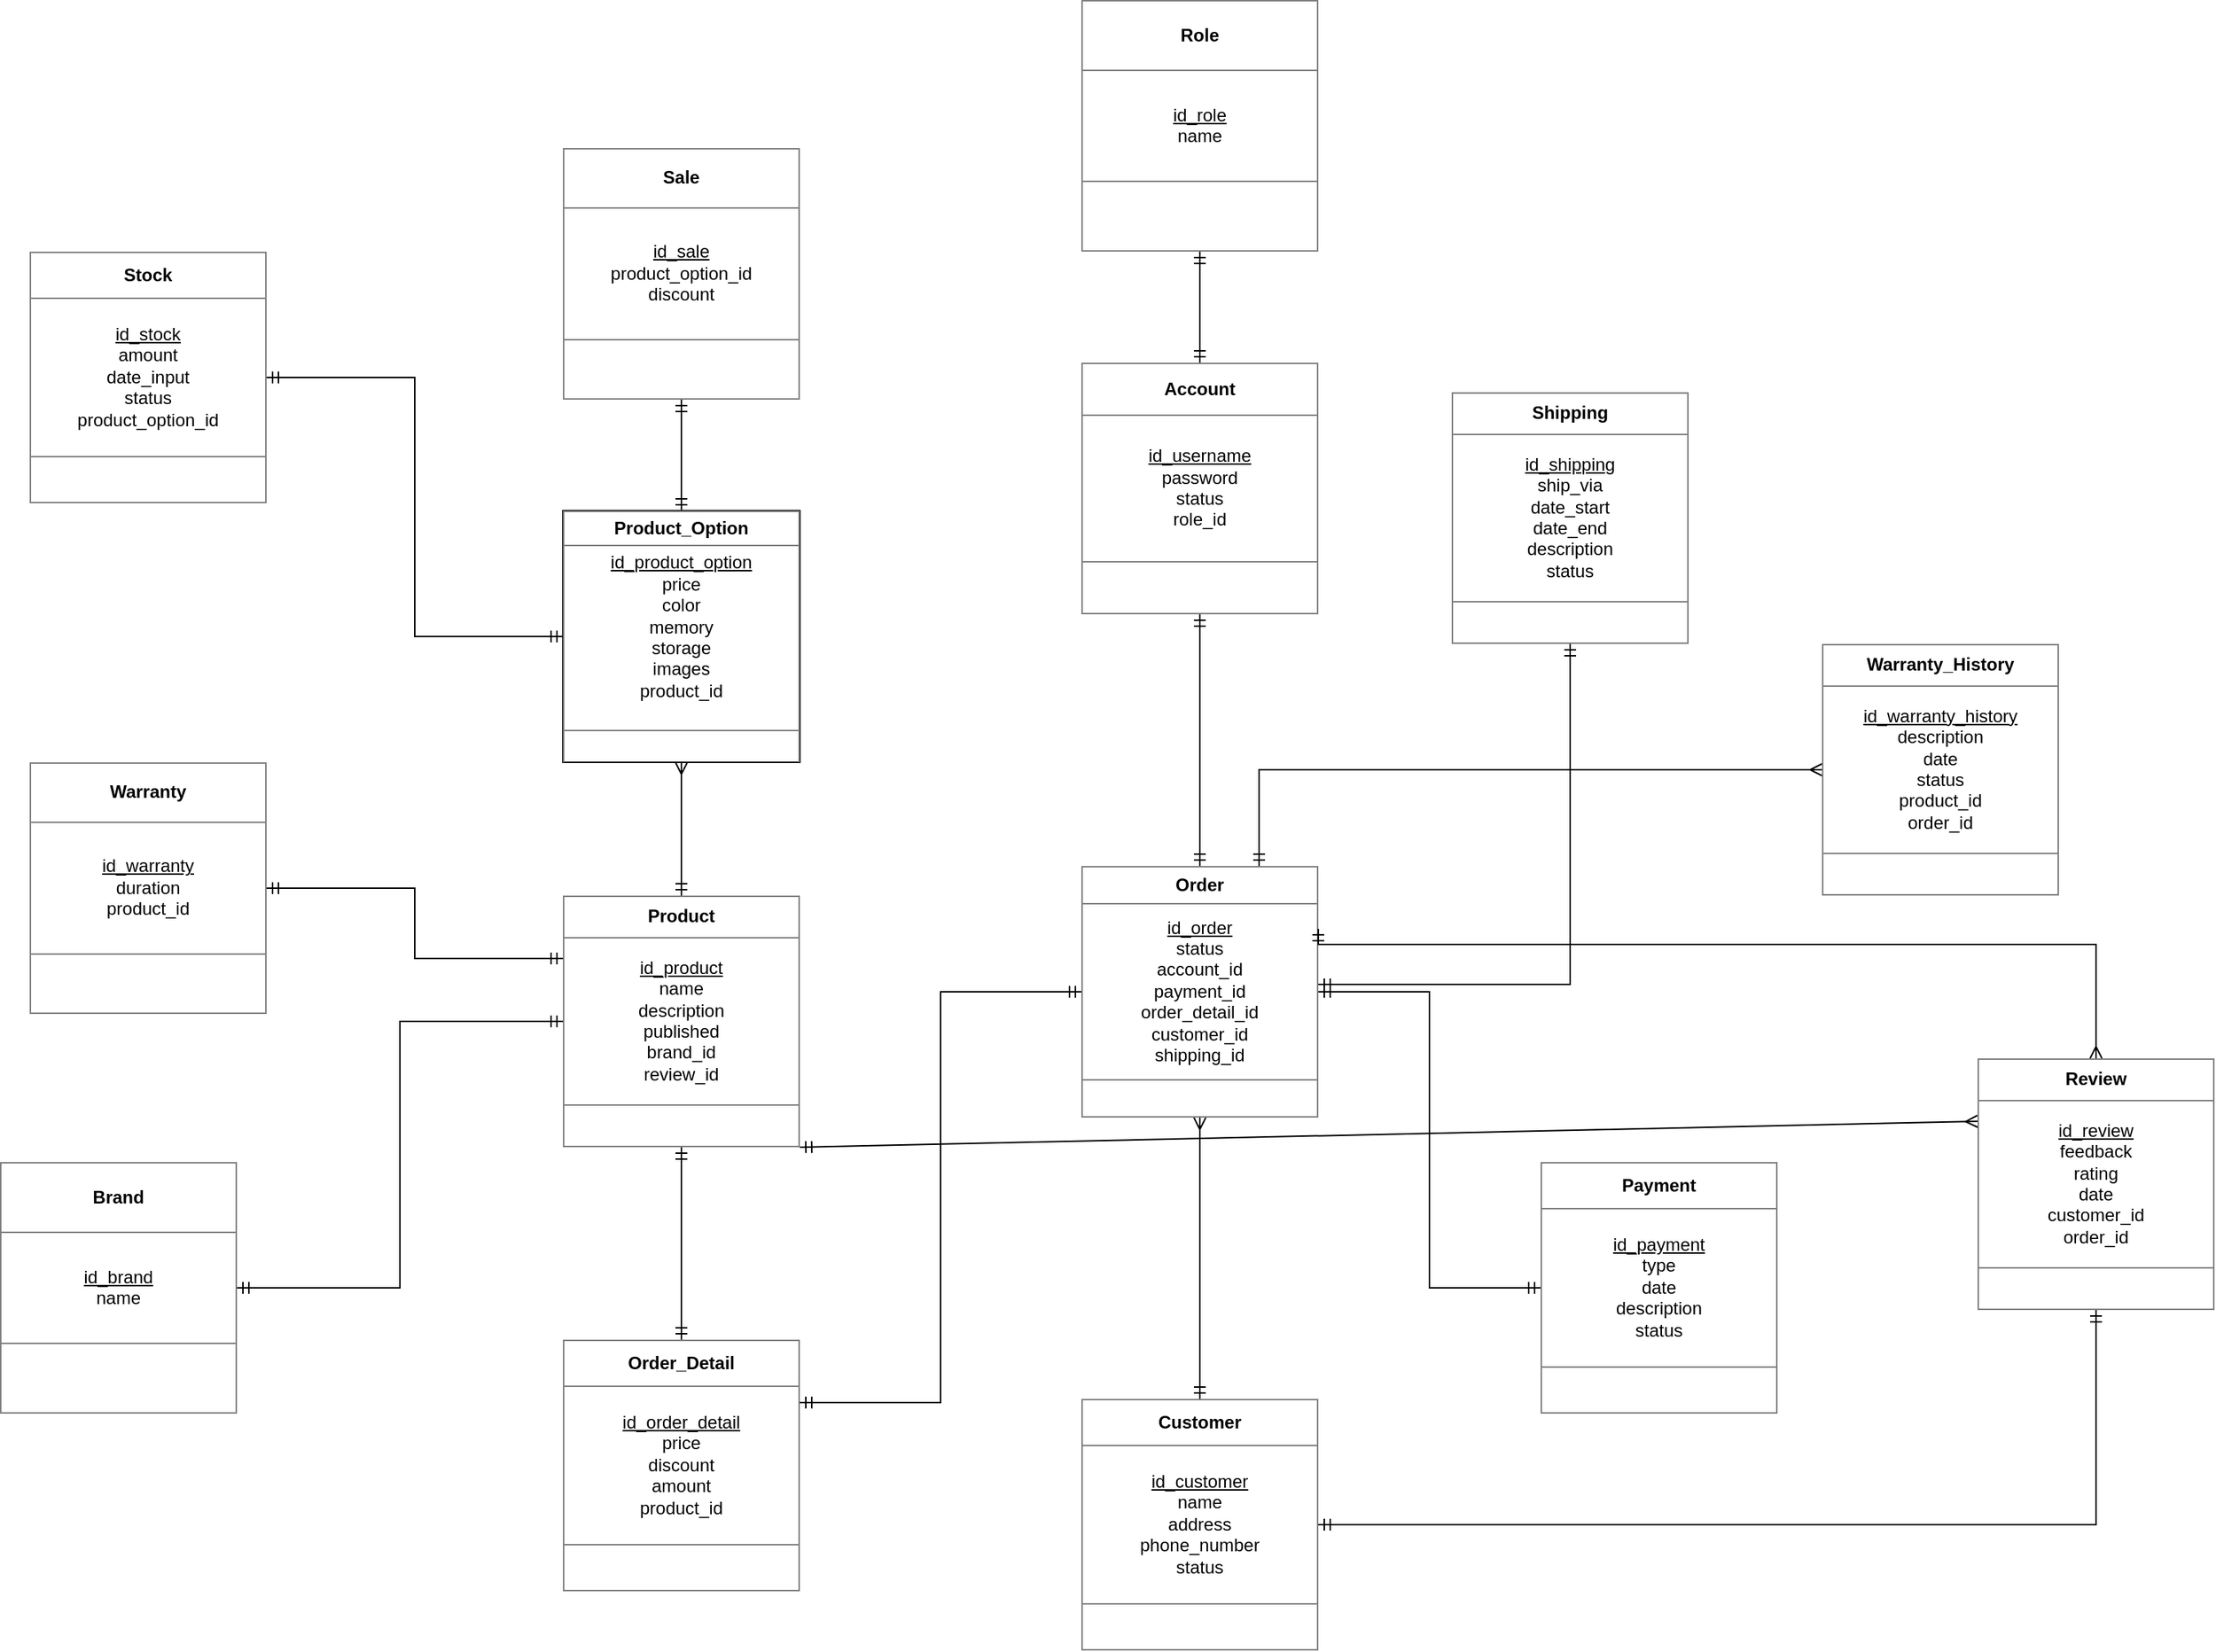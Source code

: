 <mxfile version="14.9.3" type="device"><diagram id="R2lEEEUBdFMjLlhIrx00" name="Page-1"><mxGraphModel dx="2272" dy="1862" grid="1" gridSize="10" guides="1" tooltips="1" connect="1" arrows="1" fold="1" page="1" pageScale="1" pageWidth="850" pageHeight="1100" math="0" shadow="0" extFonts="Permanent Marker^https://fonts.googleapis.com/css?family=Permanent+Marker"><root><mxCell id="0"/><mxCell id="1" parent="0"/><mxCell id="iaHkd5O7HGC5Kf0xt7lK-5" style="edgeStyle=orthogonalEdgeStyle;rounded=0;orthogonalLoop=1;jettySize=auto;html=1;entryX=1;entryY=0.5;entryDx=0;entryDy=0;endArrow=ERmandOne;endFill=0;startArrow=ERmandOne;startFill=0;" parent="1" source="0hcg3oP5PVxRDxqWiHek-1" target="0hcg3oP5PVxRDxqWiHek-6" edge="1"><mxGeometry relative="1" as="geometry"/></mxCell><mxCell id="iaHkd5O7HGC5Kf0xt7lK-6" style="edgeStyle=orthogonalEdgeStyle;rounded=0;orthogonalLoop=1;jettySize=auto;html=1;entryX=0.5;entryY=0;entryDx=0;entryDy=0;endArrow=ERmandOne;endFill=0;startArrow=ERmandOne;startFill=0;" parent="1" source="0hcg3oP5PVxRDxqWiHek-1" target="0hcg3oP5PVxRDxqWiHek-8" edge="1"><mxGeometry relative="1" as="geometry"/></mxCell><mxCell id="0Z--iHKBXAdJQdCmwTEL-25" style="edgeStyle=orthogonalEdgeStyle;rounded=0;orthogonalLoop=1;jettySize=auto;html=1;endArrow=ERmany;endFill=0;startArrow=ERmandOne;startFill=0;" parent="1" source="0hcg3oP5PVxRDxqWiHek-1" target="0hcg3oP5PVxRDxqWiHek-7" edge="1"><mxGeometry relative="1" as="geometry"/></mxCell><mxCell id="0hcg3oP5PVxRDxqWiHek-1" value="&lt;table border=&quot;1&quot; width=&quot;100%&quot; cellpadding=&quot;4&quot; style=&quot;width: 100% ; height: 100% ; border-collapse: collapse&quot;&gt;&lt;tbody&gt;&lt;tr&gt;&lt;th align=&quot;center&quot;&gt;Product&lt;br&gt;&lt;/th&gt;&lt;/tr&gt;&lt;tr&gt;&lt;td align=&quot;center&quot;&gt;&lt;u&gt;id_product&lt;/u&gt;&lt;br&gt;name&lt;br&gt;description&lt;br&gt;published&lt;br&gt;brand_id&lt;br&gt;review_id&lt;/td&gt;&lt;/tr&gt;&lt;tr&gt;&lt;td align=&quot;center&quot;&gt;&lt;br&gt;&lt;/td&gt;&lt;/tr&gt;&lt;/tbody&gt;&lt;/table&gt;" style="text;html=1;strokeColor=none;fillColor=none;overflow=fill;" parent="1" vertex="1"><mxGeometry x="320" y="-370" width="160" height="170" as="geometry"/></mxCell><mxCell id="0hcg3oP5PVxRDxqWiHek-2" value="&lt;table border=&quot;1&quot; width=&quot;100%&quot; cellpadding=&quot;4&quot; style=&quot;width: 100% ; height: 100% ; border-collapse: collapse&quot;&gt;&lt;tbody&gt;&lt;tr&gt;&lt;th align=&quot;center&quot;&gt;Stock&lt;br&gt;&lt;/th&gt;&lt;/tr&gt;&lt;tr&gt;&lt;td align=&quot;center&quot;&gt;&lt;u&gt;id_stock&lt;/u&gt;&lt;br&gt;amount&lt;br&gt;date_input&lt;br&gt;status&lt;br&gt;product_option_id&lt;/td&gt;&lt;/tr&gt;&lt;tr&gt;&lt;td align=&quot;center&quot;&gt;&lt;br&gt;&lt;/td&gt;&lt;/tr&gt;&lt;/tbody&gt;&lt;/table&gt;" style="text;html=1;strokeColor=none;fillColor=none;overflow=fill;" parent="1" vertex="1"><mxGeometry x="-40" y="-805" width="160" height="170" as="geometry"/></mxCell><mxCell id="iaHkd5O7HGC5Kf0xt7lK-8" style="edgeStyle=orthogonalEdgeStyle;rounded=0;orthogonalLoop=1;jettySize=auto;html=1;endArrow=ERmandOne;endFill=0;entryX=1;entryY=0.25;entryDx=0;entryDy=0;startArrow=ERmandOne;startFill=0;" parent="1" source="0hcg3oP5PVxRDxqWiHek-3" target="0hcg3oP5PVxRDxqWiHek-8" edge="1"><mxGeometry relative="1" as="geometry"><mxPoint x="530" y="-40" as="targetPoint"/></mxGeometry></mxCell><mxCell id="vykoVcD3E3ZxuonVW1tA-3" style="edgeStyle=orthogonalEdgeStyle;rounded=0;orthogonalLoop=1;jettySize=auto;html=1;entryX=0;entryY=0.5;entryDx=0;entryDy=0;endArrow=ERmandOne;endFill=0;startArrow=ERmandOne;startFill=0;" parent="1" source="0hcg3oP5PVxRDxqWiHek-3" target="vykoVcD3E3ZxuonVW1tA-1" edge="1"><mxGeometry relative="1" as="geometry"/></mxCell><mxCell id="yHhp5XX-0Ark1ohEXx26-3" style="edgeStyle=orthogonalEdgeStyle;rounded=0;orthogonalLoop=1;jettySize=auto;html=1;entryX=0.5;entryY=1;entryDx=0;entryDy=0;endArrow=ERmandOne;endFill=0;startArrow=ERmandOne;startFill=0;" parent="1" source="0hcg3oP5PVxRDxqWiHek-3" target="yHhp5XX-0Ark1ohEXx26-2" edge="1"><mxGeometry relative="1" as="geometry"><Array as="points"><mxPoint x="1000" y="-310"/></Array></mxGeometry></mxCell><mxCell id="0Z--iHKBXAdJQdCmwTEL-28" style="edgeStyle=orthogonalEdgeStyle;rounded=0;orthogonalLoop=1;jettySize=auto;html=1;entryX=0.5;entryY=0;entryDx=0;entryDy=0;startArrow=ERmany;startFill=0;endArrow=ERmandOne;endFill=0;" parent="1" source="0hcg3oP5PVxRDxqWiHek-3" target="0hcg3oP5PVxRDxqWiHek-4" edge="1"><mxGeometry relative="1" as="geometry"/></mxCell><mxCell id="0hcg3oP5PVxRDxqWiHek-3" value="&lt;table border=&quot;1&quot; width=&quot;100%&quot; cellpadding=&quot;4&quot; style=&quot;width: 100% ; height: 100% ; border-collapse: collapse&quot;&gt;&lt;tbody&gt;&lt;tr&gt;&lt;th align=&quot;center&quot;&gt;Order&lt;/th&gt;&lt;/tr&gt;&lt;tr&gt;&lt;td align=&quot;center&quot;&gt;&lt;u&gt;id_order&lt;/u&gt;&lt;br&gt;status&lt;br&gt;account_id&lt;br&gt;payment_id&lt;br&gt;order_detail_id&lt;br&gt;customer_id&lt;br&gt;shipping_id&lt;/td&gt;&lt;/tr&gt;&lt;tr&gt;&lt;td align=&quot;center&quot;&gt;&lt;br&gt;&lt;/td&gt;&lt;/tr&gt;&lt;/tbody&gt;&lt;/table&gt;" style="text;html=1;strokeColor=none;fillColor=none;overflow=fill;" parent="1" vertex="1"><mxGeometry x="670" y="-390" width="160" height="170" as="geometry"/></mxCell><mxCell id="iaHkd5O7HGC5Kf0xt7lK-14" style="edgeStyle=orthogonalEdgeStyle;rounded=0;orthogonalLoop=1;jettySize=auto;html=1;exitX=1;exitY=0.5;exitDx=0;exitDy=0;entryX=0.5;entryY=1;entryDx=0;entryDy=0;endArrow=ERmandOne;endFill=0;startArrow=ERmandOne;startFill=0;" parent="1" source="0hcg3oP5PVxRDxqWiHek-4" target="iaHkd5O7HGC5Kf0xt7lK-12" edge="1"><mxGeometry relative="1" as="geometry"/></mxCell><mxCell id="0hcg3oP5PVxRDxqWiHek-4" value="&lt;table border=&quot;1&quot; width=&quot;100%&quot; cellpadding=&quot;4&quot; style=&quot;width: 100% ; height: 100% ; border-collapse: collapse&quot;&gt;&lt;tbody&gt;&lt;tr&gt;&lt;th align=&quot;center&quot;&gt;Customer&lt;/th&gt;&lt;/tr&gt;&lt;tr&gt;&lt;td align=&quot;center&quot;&gt;&lt;u&gt;id_customer&lt;/u&gt;&lt;br&gt;name&lt;br&gt;address&lt;br&gt;phone_number&lt;br&gt;status&lt;/td&gt;&lt;/tr&gt;&lt;tr&gt;&lt;td align=&quot;center&quot;&gt;&lt;br&gt;&lt;/td&gt;&lt;/tr&gt;&lt;/tbody&gt;&lt;/table&gt;" style="text;html=1;strokeColor=none;fillColor=none;overflow=fill;" parent="1" vertex="1"><mxGeometry x="670" y="-30" width="160" height="170" as="geometry"/></mxCell><mxCell id="iaHkd5O7HGC5Kf0xt7lK-10" style="edgeStyle=orthogonalEdgeStyle;rounded=0;orthogonalLoop=1;jettySize=auto;html=1;endArrow=ERmandOne;endFill=0;startArrow=ERmandOne;startFill=0;" parent="1" source="0hcg3oP5PVxRDxqWiHek-5" target="0hcg3oP5PVxRDxqWiHek-3" edge="1"><mxGeometry relative="1" as="geometry"/></mxCell><mxCell id="vykoVcD3E3ZxuonVW1tA-7" style="edgeStyle=orthogonalEdgeStyle;rounded=0;orthogonalLoop=1;jettySize=auto;html=1;entryX=0.5;entryY=1;entryDx=0;entryDy=0;endArrow=ERmandOne;endFill=0;startArrow=ERmandOne;startFill=0;" parent="1" source="0hcg3oP5PVxRDxqWiHek-5" target="vykoVcD3E3ZxuonVW1tA-4" edge="1"><mxGeometry relative="1" as="geometry"/></mxCell><mxCell id="0hcg3oP5PVxRDxqWiHek-5" value="&lt;table border=&quot;1&quot; width=&quot;100%&quot; cellpadding=&quot;4&quot; style=&quot;width: 100% ; height: 100% ; border-collapse: collapse&quot;&gt;&lt;tbody&gt;&lt;tr&gt;&lt;th align=&quot;center&quot;&gt;Account&lt;/th&gt;&lt;/tr&gt;&lt;tr&gt;&lt;td align=&quot;center&quot;&gt;&lt;u&gt;id_username&lt;/u&gt;&lt;br&gt;password&lt;br&gt;status&lt;br&gt;role_id&lt;br&gt;&lt;/td&gt;&lt;/tr&gt;&lt;tr&gt;&lt;td align=&quot;center&quot;&gt;&lt;br&gt;&lt;/td&gt;&lt;/tr&gt;&lt;/tbody&gt;&lt;/table&gt;" style="text;html=1;strokeColor=none;fillColor=none;overflow=fill;" parent="1" vertex="1"><mxGeometry x="670" y="-730" width="160" height="170" as="geometry"/></mxCell><mxCell id="0hcg3oP5PVxRDxqWiHek-6" value="&lt;table border=&quot;1&quot; width=&quot;100%&quot; cellpadding=&quot;4&quot; style=&quot;width: 100% ; height: 100% ; border-collapse: collapse&quot;&gt;&lt;tbody&gt;&lt;tr&gt;&lt;th align=&quot;center&quot;&gt;Brand&lt;/th&gt;&lt;/tr&gt;&lt;tr&gt;&lt;td align=&quot;center&quot;&gt;&lt;u&gt;id_brand&lt;/u&gt;&lt;br&gt;name&lt;br&gt;&lt;/td&gt;&lt;/tr&gt;&lt;tr&gt;&lt;td align=&quot;center&quot;&gt;&lt;br&gt;&lt;/td&gt;&lt;/tr&gt;&lt;/tbody&gt;&lt;/table&gt;" style="text;html=1;strokeColor=none;fillColor=none;overflow=fill;" parent="1" vertex="1"><mxGeometry x="-60" y="-190" width="160" height="170" as="geometry"/></mxCell><mxCell id="0Z--iHKBXAdJQdCmwTEL-26" style="edgeStyle=orthogonalEdgeStyle;rounded=0;orthogonalLoop=1;jettySize=auto;html=1;entryX=1;entryY=0.5;entryDx=0;entryDy=0;startArrow=ERmandOne;startFill=0;endArrow=ERmandOne;endFill=0;" parent="1" source="0hcg3oP5PVxRDxqWiHek-7" target="0hcg3oP5PVxRDxqWiHek-2" edge="1"><mxGeometry relative="1" as="geometry"/></mxCell><mxCell id="0hcg3oP5PVxRDxqWiHek-7" value="&lt;table border=&quot;1&quot; width=&quot;100%&quot; cellpadding=&quot;4&quot; style=&quot;width: 100% ; height: 100% ; border-collapse: collapse&quot;&gt;&lt;tbody&gt;&lt;tr&gt;&lt;th align=&quot;center&quot;&gt;Product_Option&lt;br&gt;&lt;/th&gt;&lt;/tr&gt;&lt;tr&gt;&lt;td align=&quot;center&quot;&gt;&lt;u&gt;id_product_option&lt;/u&gt;&lt;br&gt;price&lt;br&gt;color&lt;br&gt;memory&lt;br&gt;storage&lt;br&gt;images&lt;br&gt;product_id&lt;br&gt;&lt;br&gt;&lt;/td&gt;&lt;/tr&gt;&lt;tr&gt;&lt;td align=&quot;center&quot;&gt;&lt;br&gt;&lt;/td&gt;&lt;/tr&gt;&lt;/tbody&gt;&lt;/table&gt;" style="text;html=1;fillColor=none;overflow=fill;strokeColor=#000000;" parent="1" vertex="1"><mxGeometry x="320" y="-630" width="160" height="170" as="geometry"/></mxCell><mxCell id="0hcg3oP5PVxRDxqWiHek-8" value="&lt;table border=&quot;1&quot; width=&quot;100%&quot; cellpadding=&quot;4&quot; style=&quot;width: 100% ; height: 100% ; border-collapse: collapse&quot;&gt;&lt;tbody&gt;&lt;tr&gt;&lt;th align=&quot;center&quot;&gt;Order_Detail&lt;/th&gt;&lt;/tr&gt;&lt;tr&gt;&lt;td align=&quot;center&quot;&gt;&lt;u&gt;id_order_detail&lt;/u&gt;&lt;u&gt;&lt;br&gt;&lt;/u&gt;price&lt;br&gt;discount&lt;br&gt;amount&lt;br&gt;product_id&lt;br&gt;&lt;/td&gt;&lt;/tr&gt;&lt;tr&gt;&lt;td align=&quot;center&quot;&gt;&lt;br&gt;&lt;/td&gt;&lt;/tr&gt;&lt;/tbody&gt;&lt;/table&gt;" style="text;html=1;strokeColor=none;fillColor=none;overflow=fill;" parent="1" vertex="1"><mxGeometry x="320" y="-70" width="160" height="170" as="geometry"/></mxCell><mxCell id="iaHkd5O7HGC5Kf0xt7lK-15" style="edgeStyle=orthogonalEdgeStyle;rounded=0;orthogonalLoop=1;jettySize=auto;html=1;entryX=1;entryY=0.25;entryDx=0;entryDy=0;endArrow=ERmandOne;endFill=0;startArrow=ERmany;startFill=0;" parent="1" source="iaHkd5O7HGC5Kf0xt7lK-12" target="0hcg3oP5PVxRDxqWiHek-3" edge="1"><mxGeometry relative="1" as="geometry"><Array as="points"><mxPoint x="1170" y="-337"/><mxPoint x="1170" y="-337"/></Array></mxGeometry></mxCell><mxCell id="iaHkd5O7HGC5Kf0xt7lK-12" value="&lt;table border=&quot;1&quot; width=&quot;100%&quot; cellpadding=&quot;4&quot; style=&quot;width: 100% ; height: 100% ; border-collapse: collapse&quot;&gt;&lt;tbody&gt;&lt;tr&gt;&lt;th align=&quot;center&quot;&gt;Review&lt;/th&gt;&lt;/tr&gt;&lt;tr&gt;&lt;td align=&quot;center&quot;&gt;&lt;u&gt;id_review&lt;br&gt;&lt;/u&gt;feedback&lt;br&gt;rating&lt;br&gt;date&lt;br&gt;customer_id&lt;br&gt;order_id&lt;br&gt;&lt;/td&gt;&lt;/tr&gt;&lt;tr&gt;&lt;td align=&quot;center&quot;&gt;&lt;br&gt;&lt;/td&gt;&lt;/tr&gt;&lt;/tbody&gt;&lt;/table&gt;" style="text;html=1;strokeColor=none;fillColor=none;overflow=fill;" parent="1" vertex="1"><mxGeometry x="1275" y="-260" width="160" height="170" as="geometry"/></mxCell><mxCell id="nx4K_AqaRu2qHz77RYXO-1" value="&lt;table border=&quot;1&quot; width=&quot;100%&quot; cellpadding=&quot;4&quot; style=&quot;width: 100% ; height: 100% ; border-collapse: collapse&quot;&gt;&lt;tbody&gt;&lt;tr&gt;&lt;th align=&quot;center&quot;&gt;Sale&lt;/th&gt;&lt;/tr&gt;&lt;tr&gt;&lt;td align=&quot;center&quot;&gt;&lt;u&gt;id_sale&lt;/u&gt;&lt;br&gt;product_option_id&lt;br&gt;discount&lt;br&gt;&lt;/td&gt;&lt;/tr&gt;&lt;tr&gt;&lt;td align=&quot;center&quot;&gt;&lt;br&gt;&lt;/td&gt;&lt;/tr&gt;&lt;/tbody&gt;&lt;/table&gt;" style="text;html=1;strokeColor=none;fillColor=none;overflow=fill;" parent="1" vertex="1"><mxGeometry x="320" y="-875" width="160" height="170" as="geometry"/></mxCell><mxCell id="nx4K_AqaRu2qHz77RYXO-2" value="" style="endArrow=ERmandOne;html=1;entryX=0.5;entryY=1;entryDx=0;entryDy=0;exitX=0.5;exitY=0;exitDx=0;exitDy=0;startArrow=ERmandOne;startFill=0;endFill=0;" parent="1" source="0hcg3oP5PVxRDxqWiHek-7" target="nx4K_AqaRu2qHz77RYXO-1" edge="1"><mxGeometry width="50" height="50" relative="1" as="geometry"><mxPoint x="395" y="-630" as="sourcePoint"/><mxPoint x="445" y="-680" as="targetPoint"/></mxGeometry></mxCell><mxCell id="vykoVcD3E3ZxuonVW1tA-1" value="&lt;table border=&quot;1&quot; width=&quot;100%&quot; cellpadding=&quot;4&quot; style=&quot;width: 100% ; height: 100% ; border-collapse: collapse&quot;&gt;&lt;tbody&gt;&lt;tr&gt;&lt;th align=&quot;center&quot;&gt;Payment&lt;/th&gt;&lt;/tr&gt;&lt;tr&gt;&lt;td align=&quot;center&quot;&gt;&lt;u&gt;id_payment&lt;/u&gt;&lt;br&gt;type&lt;br&gt;date&lt;br&gt;description&lt;br&gt;status&lt;/td&gt;&lt;/tr&gt;&lt;tr&gt;&lt;td align=&quot;center&quot;&gt;&lt;br&gt;&lt;/td&gt;&lt;/tr&gt;&lt;/tbody&gt;&lt;/table&gt;" style="text;html=1;strokeColor=none;fillColor=none;overflow=fill;" parent="1" vertex="1"><mxGeometry x="980" y="-190" width="160" height="170" as="geometry"/></mxCell><mxCell id="vykoVcD3E3ZxuonVW1tA-4" value="&lt;table border=&quot;1&quot; width=&quot;100%&quot; cellpadding=&quot;4&quot; style=&quot;width: 100% ; height: 100% ; border-collapse: collapse&quot;&gt;&lt;tbody&gt;&lt;tr&gt;&lt;th align=&quot;center&quot;&gt;Role&lt;/th&gt;&lt;/tr&gt;&lt;tr&gt;&lt;td align=&quot;center&quot;&gt;&lt;u&gt;id_role&lt;/u&gt;&lt;br&gt;name&lt;br&gt;&lt;/td&gt;&lt;/tr&gt;&lt;tr&gt;&lt;td align=&quot;center&quot;&gt;&lt;br&gt;&lt;/td&gt;&lt;/tr&gt;&lt;/tbody&gt;&lt;/table&gt;" style="text;html=1;strokeColor=none;fillColor=none;overflow=fill;" parent="1" vertex="1"><mxGeometry x="670" y="-975" width="160" height="170" as="geometry"/></mxCell><mxCell id="0Z--iHKBXAdJQdCmwTEL-27" style="edgeStyle=orthogonalEdgeStyle;rounded=0;orthogonalLoop=1;jettySize=auto;html=1;entryX=0;entryY=0.25;entryDx=0;entryDy=0;startArrow=ERmandOne;startFill=0;endArrow=ERmandOne;endFill=0;" parent="1" source="vykoVcD3E3ZxuonVW1tA-8" target="0hcg3oP5PVxRDxqWiHek-1" edge="1"><mxGeometry relative="1" as="geometry"/></mxCell><mxCell id="vykoVcD3E3ZxuonVW1tA-8" value="&lt;table border=&quot;1&quot; width=&quot;100%&quot; cellpadding=&quot;4&quot; style=&quot;width: 100% ; height: 100% ; border-collapse: collapse&quot;&gt;&lt;tbody&gt;&lt;tr&gt;&lt;th align=&quot;center&quot;&gt;Warranty&lt;/th&gt;&lt;/tr&gt;&lt;tr&gt;&lt;td align=&quot;center&quot;&gt;&lt;u&gt;id_warranty&lt;/u&gt;&lt;br&gt;duration&lt;br&gt;product_id&lt;/td&gt;&lt;/tr&gt;&lt;tr&gt;&lt;td align=&quot;center&quot;&gt;&lt;br&gt;&lt;/td&gt;&lt;/tr&gt;&lt;/tbody&gt;&lt;/table&gt;" style="text;html=1;strokeColor=none;fillColor=none;overflow=fill;" parent="1" vertex="1"><mxGeometry x="-40" y="-460" width="160" height="170" as="geometry"/></mxCell><mxCell id="0Z--iHKBXAdJQdCmwTEL-29" style="edgeStyle=orthogonalEdgeStyle;rounded=0;orthogonalLoop=1;jettySize=auto;html=1;entryX=0.75;entryY=0;entryDx=0;entryDy=0;startArrow=ERmany;startFill=0;endArrow=ERmandOne;endFill=0;" parent="1" source="vykoVcD3E3ZxuonVW1tA-12" target="0hcg3oP5PVxRDxqWiHek-3" edge="1"><mxGeometry relative="1" as="geometry"/></mxCell><mxCell id="vykoVcD3E3ZxuonVW1tA-12" value="&lt;table border=&quot;1&quot; width=&quot;100%&quot; cellpadding=&quot;4&quot; style=&quot;width: 100% ; height: 100% ; border-collapse: collapse&quot;&gt;&lt;tbody&gt;&lt;tr&gt;&lt;th align=&quot;center&quot;&gt;Warranty_History&lt;/th&gt;&lt;/tr&gt;&lt;tr&gt;&lt;td align=&quot;center&quot;&gt;&lt;u&gt;id_warranty_history&lt;/u&gt;&lt;br&gt;description&lt;br&gt;date&lt;br&gt;status&lt;br&gt;product_id&lt;br&gt;order_id&lt;/td&gt;&lt;/tr&gt;&lt;tr&gt;&lt;td align=&quot;center&quot;&gt;&lt;br&gt;&lt;/td&gt;&lt;/tr&gt;&lt;/tbody&gt;&lt;/table&gt;" style="text;html=1;strokeColor=none;fillColor=none;overflow=fill;" parent="1" vertex="1"><mxGeometry x="1170" y="-540" width="160" height="170" as="geometry"/></mxCell><mxCell id="yHhp5XX-0Ark1ohEXx26-2" value="&lt;table border=&quot;1&quot; width=&quot;100%&quot; cellpadding=&quot;4&quot; style=&quot;width: 100% ; height: 100% ; border-collapse: collapse&quot;&gt;&lt;tbody&gt;&lt;tr&gt;&lt;th align=&quot;center&quot;&gt;Shipping&lt;/th&gt;&lt;/tr&gt;&lt;tr&gt;&lt;td align=&quot;center&quot;&gt;&lt;u&gt;id_shipping&lt;/u&gt;&lt;br&gt;ship_via&lt;br&gt;date_start&lt;br&gt;date_end&lt;br&gt;description&lt;br&gt;status&lt;/td&gt;&lt;/tr&gt;&lt;tr&gt;&lt;td align=&quot;center&quot;&gt;&lt;br&gt;&lt;/td&gt;&lt;/tr&gt;&lt;/tbody&gt;&lt;/table&gt;" style="text;html=1;strokeColor=none;fillColor=none;overflow=fill;" parent="1" vertex="1"><mxGeometry x="920" y="-710" width="160" height="170" as="geometry"/></mxCell><mxCell id="c9P5PYZ8FLC_5vAkvrBH-4" value="" style="endArrow=ERmany;html=1;entryX=0;entryY=0.25;entryDx=0;entryDy=0;exitX=1;exitY=1;exitDx=0;exitDy=0;startArrow=ERmandOne;startFill=0;endFill=0;" parent="1" source="0hcg3oP5PVxRDxqWiHek-1" target="iaHkd5O7HGC5Kf0xt7lK-12" edge="1"><mxGeometry width="50" height="50" relative="1" as="geometry"><mxPoint x="780" y="-180" as="sourcePoint"/><mxPoint x="830" y="-230" as="targetPoint"/></mxGeometry></mxCell></root></mxGraphModel></diagram></mxfile>